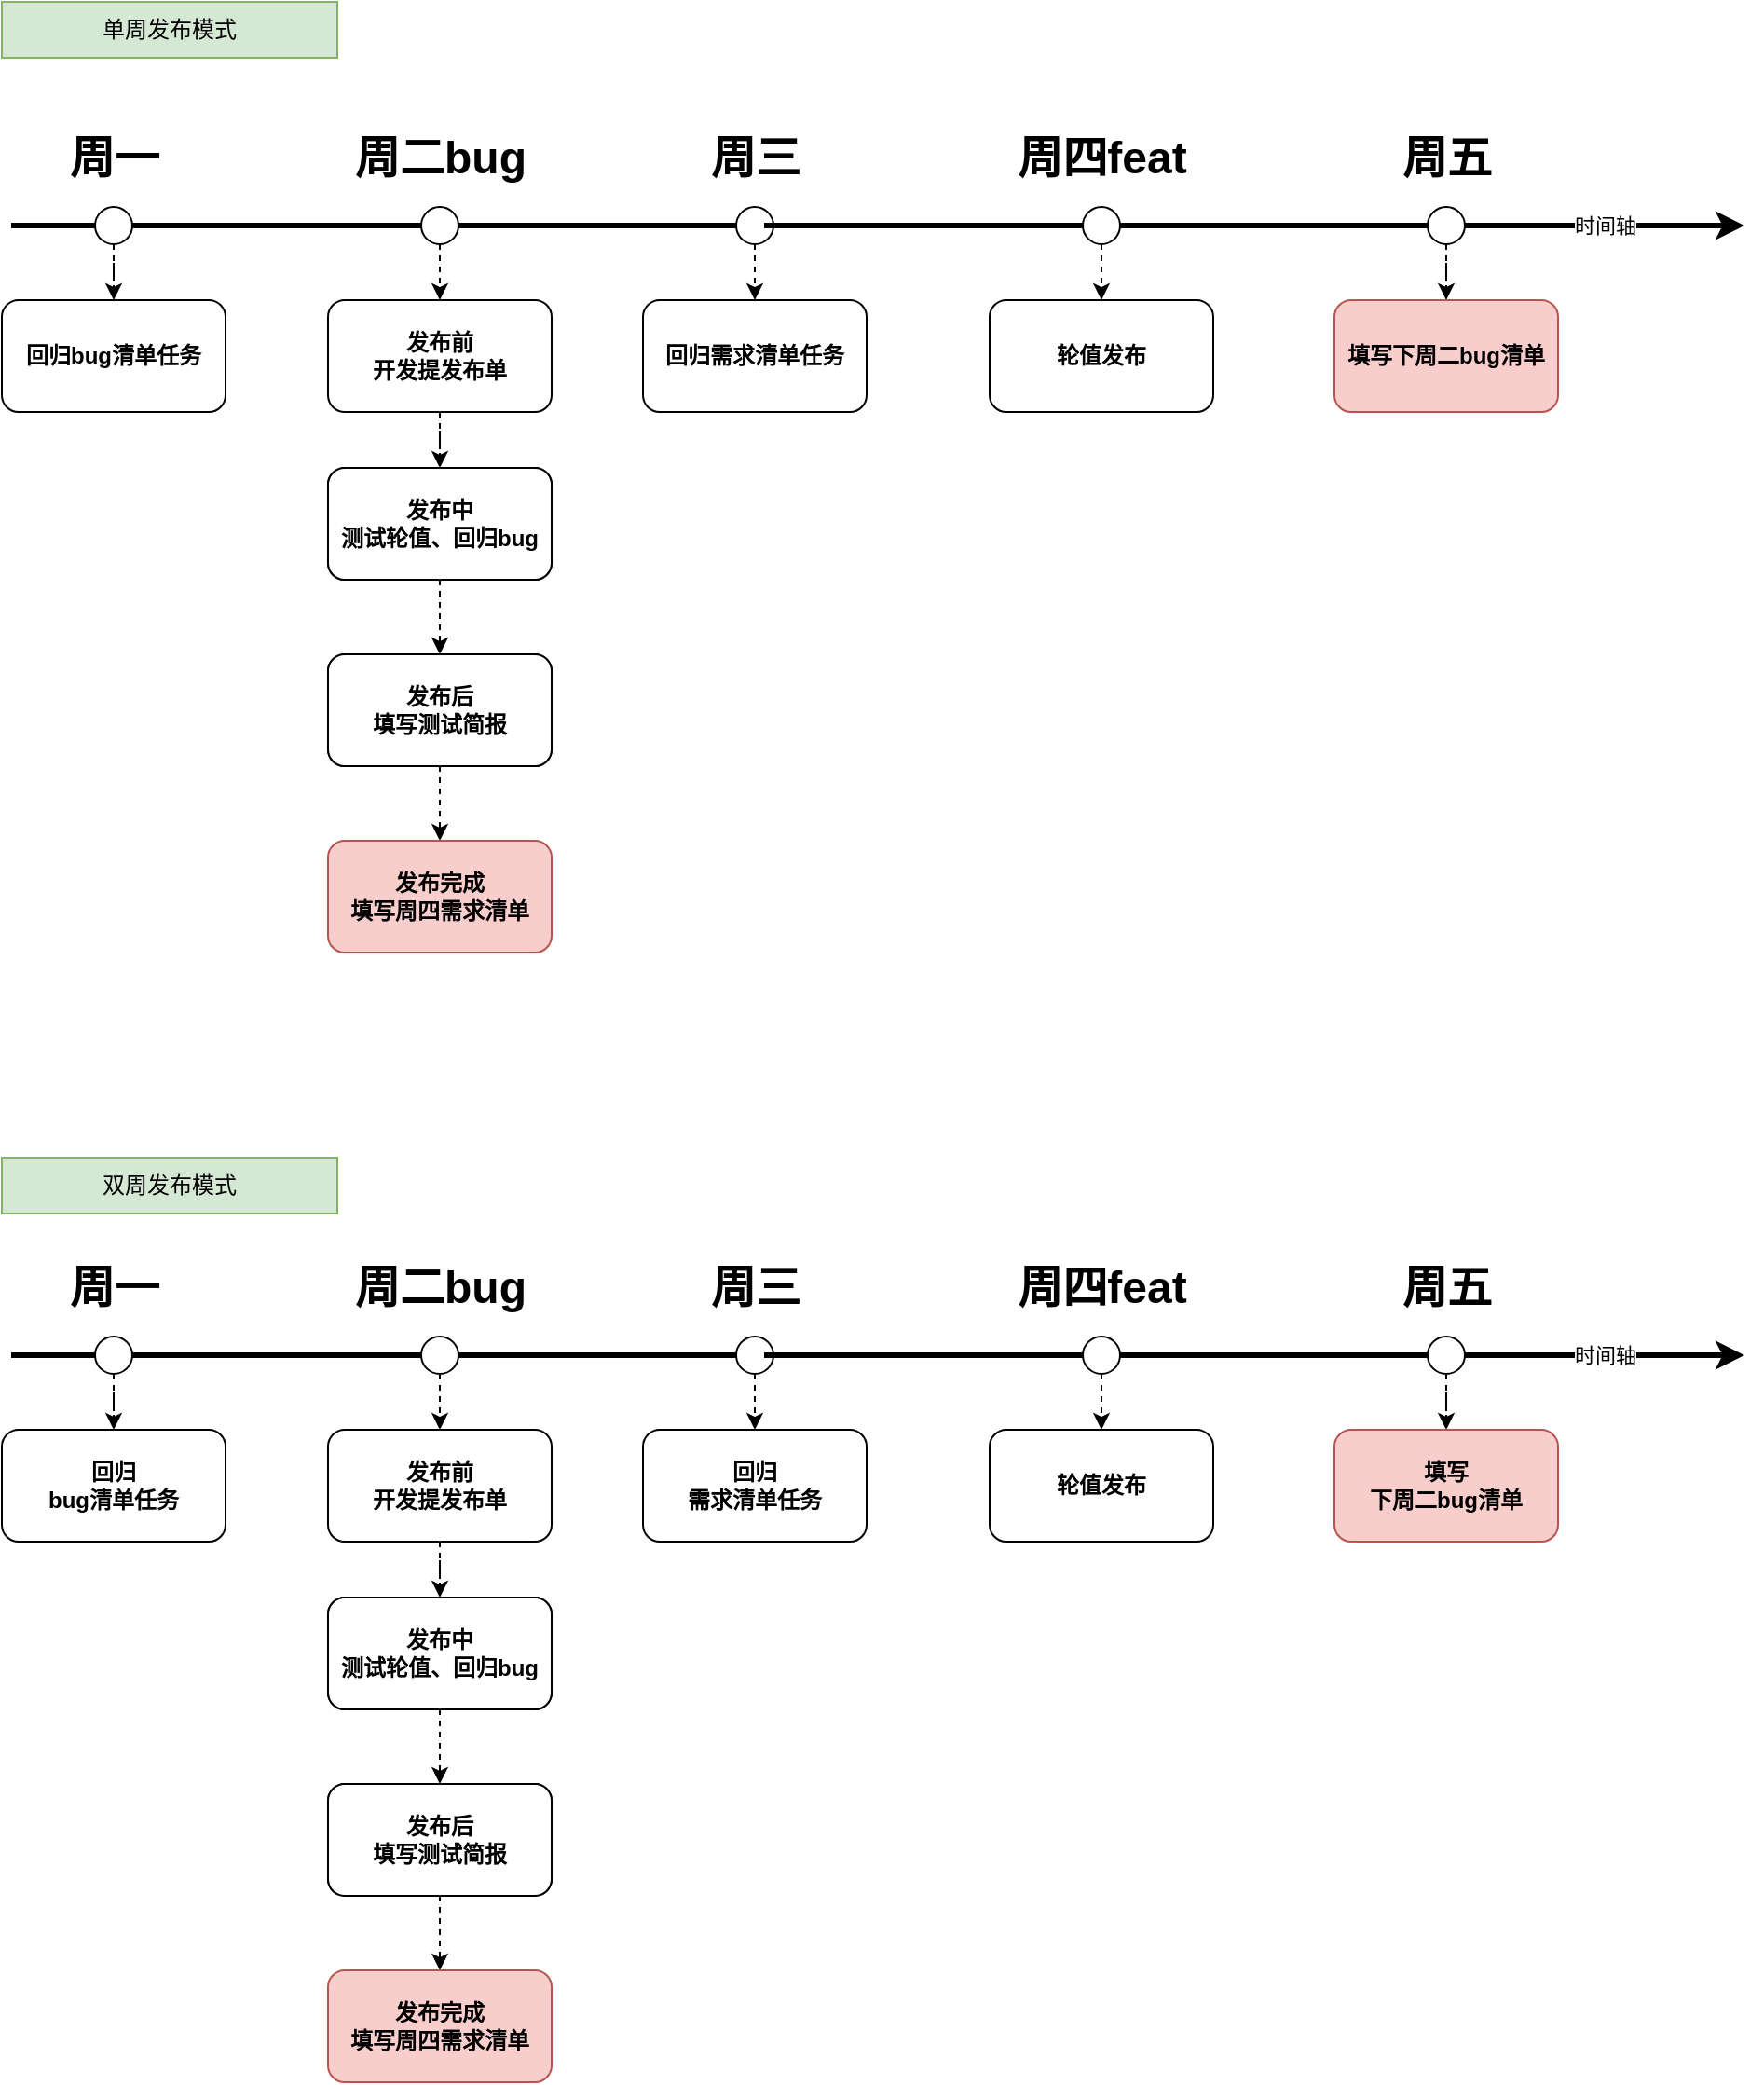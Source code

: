 <mxfile version="15.6.8" type="github">
  <diagram id="ou2I0I9FXUBxEGET_Rn_" name="Page-1">
    <mxGraphModel dx="1422" dy="762" grid="1" gridSize="10" guides="1" tooltips="1" connect="1" arrows="1" fold="1" page="1" pageScale="1" pageWidth="827" pageHeight="1169" math="0" shadow="0">
      <root>
        <mxCell id="0" />
        <mxCell id="1" parent="0" />
        <mxCell id="0ZZxTa-P83YtZlL9Fl9--2" value="时间轴" style="endArrow=classic;html=1;rounded=0;startArrow=none;strokeWidth=3;" parent="1" edge="1">
          <mxGeometry relative="1" as="geometry">
            <mxPoint x="985" y="280" as="sourcePoint" />
            <mxPoint x="1135" y="280" as="targetPoint" />
          </mxGeometry>
        </mxCell>
        <mxCell id="0ZZxTa-P83YtZlL9Fl9--6" value="" style="endArrow=none;html=1;rounded=0;strokeWidth=3;startArrow=none;" parent="1" edge="1" source="y1kbq-a_GQ_lfHjdzStu-3">
          <mxGeometry relative="1" as="geometry">
            <mxPoint x="205" y="280" as="sourcePoint" />
            <mxPoint x="435" y="280" as="targetPoint" />
          </mxGeometry>
        </mxCell>
        <mxCell id="0ZZxTa-P83YtZlL9Fl9--9" value="" style="endArrow=none;html=1;rounded=0;startArrow=none;strokeWidth=3;" parent="1" edge="1">
          <mxGeometry relative="1" as="geometry">
            <mxPoint x="445" y="280" as="sourcePoint" />
            <mxPoint x="599" y="280" as="targetPoint" />
          </mxGeometry>
        </mxCell>
        <mxCell id="0ZZxTa-P83YtZlL9Fl9--11" value="" style="endArrow=none;html=1;rounded=0;startArrow=none;strokeWidth=3;" parent="1" source="y1kbq-a_GQ_lfHjdzStu-6" edge="1">
          <mxGeometry relative="1" as="geometry">
            <mxPoint x="609" y="280" as="sourcePoint" />
            <mxPoint x="785" y="280" as="targetPoint" />
          </mxGeometry>
        </mxCell>
        <mxCell id="0ZZxTa-P83YtZlL9Fl9--13" value="" style="endArrow=none;html=1;rounded=0;startArrow=none;strokeWidth=3;" parent="1" edge="1">
          <mxGeometry relative="1" as="geometry">
            <mxPoint x="795" y="280" as="sourcePoint" />
            <mxPoint x="975" y="280" as="targetPoint" />
          </mxGeometry>
        </mxCell>
        <mxCell id="0ZZxTa-P83YtZlL9Fl9--49" value="" style="edgeStyle=orthogonalEdgeStyle;rounded=0;orthogonalLoop=1;jettySize=auto;html=1;dashed=1;fontSize=12;exitX=0.5;exitY=1;exitDx=0;exitDy=0;" parent="1" source="y1kbq-a_GQ_lfHjdzStu-3" target="0ZZxTa-P83YtZlL9Fl9--48" edge="1">
          <mxGeometry relative="1" as="geometry" />
        </mxCell>
        <mxCell id="0ZZxTa-P83YtZlL9Fl9--17" value="周一" style="text;strokeColor=none;fillColor=none;html=1;fontSize=24;fontStyle=1;verticalAlign=middle;align=center;" parent="1" vertex="1">
          <mxGeometry x="210" y="224" width="100" height="40" as="geometry" />
        </mxCell>
        <mxCell id="0ZZxTa-P83YtZlL9Fl9--18" value="周二bug" style="text;strokeColor=none;fillColor=none;html=1;fontSize=24;fontStyle=1;verticalAlign=middle;align=center;" parent="1" vertex="1">
          <mxGeometry x="385" y="224" width="100" height="40" as="geometry" />
        </mxCell>
        <mxCell id="0ZZxTa-P83YtZlL9Fl9--19" value="周三" style="text;strokeColor=none;fillColor=none;html=1;fontSize=24;fontStyle=1;verticalAlign=middle;align=center;" parent="1" vertex="1">
          <mxGeometry x="554" y="224" width="100" height="40" as="geometry" />
        </mxCell>
        <mxCell id="0ZZxTa-P83YtZlL9Fl9--20" value="周四feat" style="text;strokeColor=none;fillColor=none;html=1;fontSize=24;fontStyle=1;verticalAlign=middle;align=center;" parent="1" vertex="1">
          <mxGeometry x="740" y="224" width="100" height="40" as="geometry" />
        </mxCell>
        <mxCell id="0ZZxTa-P83YtZlL9Fl9--45" value="" style="edgeStyle=orthogonalEdgeStyle;rounded=0;orthogonalLoop=1;jettySize=auto;html=1;dashed=1;fontSize=12;exitX=0.5;exitY=1;exitDx=0;exitDy=0;" parent="1" source="y1kbq-a_GQ_lfHjdzStu-9" target="0ZZxTa-P83YtZlL9Fl9--44" edge="1">
          <mxGeometry relative="1" as="geometry">
            <mxPoint x="975" y="300" as="sourcePoint" />
          </mxGeometry>
        </mxCell>
        <mxCell id="0ZZxTa-P83YtZlL9Fl9--21" value="周五" style="text;strokeColor=none;fillColor=none;html=1;fontSize=24;fontStyle=1;verticalAlign=middle;align=center;" parent="1" vertex="1">
          <mxGeometry x="925" y="224" width="100" height="40" as="geometry" />
        </mxCell>
        <mxCell id="0ZZxTa-P83YtZlL9Fl9--24" value="" style="endArrow=classic;html=1;rounded=0;dashed=1;exitX=0.5;exitY=1;exitDx=0;exitDy=0;entryX=0.5;entryY=0;entryDx=0;entryDy=0;" parent="1" source="y1kbq-a_GQ_lfHjdzStu-5" edge="1" target="0ZZxTa-P83YtZlL9Fl9--33">
          <mxGeometry width="50" height="50" relative="1" as="geometry">
            <mxPoint x="439.5" y="410" as="sourcePoint" />
            <mxPoint x="435" y="420" as="targetPoint" />
          </mxGeometry>
        </mxCell>
        <mxCell id="0ZZxTa-P83YtZlL9Fl9--26" value="" style="endArrow=classic;html=1;rounded=0;entryX=0.5;entryY=0;entryDx=0;entryDy=0;dashed=1;exitX=0.5;exitY=1;exitDx=0;exitDy=0;" parent="1" source="y1kbq-a_GQ_lfHjdzStu-8" target="0ZZxTa-P83YtZlL9Fl9--43" edge="1">
          <mxGeometry width="50" height="50" relative="1" as="geometry">
            <mxPoint x="789.5" y="410" as="sourcePoint" />
            <mxPoint x="789.5" y="350" as="targetPoint" />
          </mxGeometry>
        </mxCell>
        <mxCell id="0ZZxTa-P83YtZlL9Fl9--35" value="" style="edgeStyle=orthogonalEdgeStyle;rounded=0;orthogonalLoop=1;jettySize=auto;html=1;dashed=1;fontSize=12;fontStyle=1" parent="1" source="0ZZxTa-P83YtZlL9Fl9--33" target="0ZZxTa-P83YtZlL9Fl9--34" edge="1">
          <mxGeometry relative="1" as="geometry" />
        </mxCell>
        <UserObject label="&lt;span style=&quot;&quot;&gt;发布前&lt;br&gt;开发提发布单&lt;/span&gt;" link="http://wiki.jdy.com/pages/viewpage.action?pageId=40077682" linkTarget="_blank" id="0ZZxTa-P83YtZlL9Fl9--33">
          <mxCell style="rounded=1;whiteSpace=wrap;html=1;fontSize=12;align=center;fontStyle=1;" parent="1" vertex="1">
            <mxGeometry x="375" y="320" width="120" height="60" as="geometry" />
          </mxCell>
        </UserObject>
        <mxCell id="0ZZxTa-P83YtZlL9Fl9--37" value="" style="edgeStyle=orthogonalEdgeStyle;rounded=0;orthogonalLoop=1;jettySize=auto;html=1;dashed=1;fontSize=12;fontStyle=1" parent="1" source="0ZZxTa-P83YtZlL9Fl9--34" target="0ZZxTa-P83YtZlL9Fl9--36" edge="1">
          <mxGeometry relative="1" as="geometry" />
        </mxCell>
        <mxCell id="0ZZxTa-P83YtZlL9Fl9--34" value="&lt;span style=&quot;&quot;&gt;发布中 - 测试轮值、回归bug&lt;/span&gt;" style="rounded=1;whiteSpace=wrap;html=1;fontSize=12;align=left;fontStyle=1" parent="1" vertex="1">
          <mxGeometry x="375" y="410" width="120" height="60" as="geometry" />
        </mxCell>
        <mxCell id="0ZZxTa-P83YtZlL9Fl9--39" value="" style="edgeStyle=orthogonalEdgeStyle;rounded=0;orthogonalLoop=1;jettySize=auto;html=1;dashed=1;fontSize=12;fontStyle=1" parent="1" source="0ZZxTa-P83YtZlL9Fl9--36" target="0ZZxTa-P83YtZlL9Fl9--38" edge="1">
          <mxGeometry relative="1" as="geometry" />
        </mxCell>
        <mxCell id="0ZZxTa-P83YtZlL9Fl9--36" value="&lt;span style=&quot;&quot;&gt;发布后 - 填写测试简报&lt;/span&gt;" style="rounded=1;whiteSpace=wrap;html=1;fontSize=12;align=left;fontStyle=1" parent="1" vertex="1">
          <mxGeometry x="375" y="510" width="120" height="60" as="geometry" />
        </mxCell>
        <mxCell id="0ZZxTa-P83YtZlL9Fl9--38" value="&lt;span style=&quot;&quot;&gt;发布完成&lt;br&gt;填写周四需求清单&lt;/span&gt;" style="rounded=1;whiteSpace=wrap;html=1;fontSize=12;align=center;fontStyle=1;fillColor=#f8cecc;strokeColor=#b85450;" parent="1" vertex="1">
          <mxGeometry x="375" y="610" width="120" height="60" as="geometry" />
        </mxCell>
        <mxCell id="0ZZxTa-P83YtZlL9Fl9--40" value="&lt;span style=&quot;&quot;&gt;发布中&lt;br&gt;测试轮值、回归bug&lt;/span&gt;" style="rounded=1;whiteSpace=wrap;html=1;fontSize=12;align=center;fontStyle=1" parent="1" vertex="1">
          <mxGeometry x="375" y="410" width="120" height="60" as="geometry" />
        </mxCell>
        <UserObject label="&lt;span style=&quot;&quot;&gt;发布后&lt;br&gt;填写测试简报&lt;/span&gt;" link="https://pan.yunzhijia.com/edit#/297017874399100928/" id="0ZZxTa-P83YtZlL9Fl9--41">
          <mxCell style="rounded=1;whiteSpace=wrap;html=1;fontSize=12;align=center;fontStyle=1" parent="1" vertex="1">
            <mxGeometry x="375" y="510" width="120" height="60" as="geometry" />
          </mxCell>
        </UserObject>
        <mxCell id="0ZZxTa-P83YtZlL9Fl9--42" value="&lt;span&gt;回归需求清单任务&lt;/span&gt;" style="rounded=1;whiteSpace=wrap;html=1;fontSize=12;align=center;fontStyle=1" parent="1" vertex="1">
          <mxGeometry x="544" y="320" width="120" height="60" as="geometry" />
        </mxCell>
        <mxCell id="0ZZxTa-P83YtZlL9Fl9--43" value="&lt;span&gt;轮值发布&lt;/span&gt;" style="rounded=1;whiteSpace=wrap;html=1;fontSize=12;align=center;fontStyle=1" parent="1" vertex="1">
          <mxGeometry x="730" y="320" width="120" height="60" as="geometry" />
        </mxCell>
        <mxCell id="0ZZxTa-P83YtZlL9Fl9--44" value="&lt;span&gt;填写下周二bug清单&lt;/span&gt;" style="rounded=1;whiteSpace=wrap;html=1;fontSize=12;align=center;fontStyle=1;fillColor=#f8cecc;strokeColor=#b85450;" parent="1" vertex="1">
          <mxGeometry x="915" y="320" width="120" height="60" as="geometry" />
        </mxCell>
        <mxCell id="0ZZxTa-P83YtZlL9Fl9--48" value="回归bug清单任务" style="rounded=1;whiteSpace=wrap;html=1;fontSize=12;align=center;fontStyle=1" parent="1" vertex="1">
          <mxGeometry x="200" y="320" width="120" height="60" as="geometry" />
        </mxCell>
        <mxCell id="y1kbq-a_GQ_lfHjdzStu-3" value="" style="ellipse;whiteSpace=wrap;html=1;aspect=fixed;" vertex="1" parent="1">
          <mxGeometry x="250" y="270" width="20" height="20" as="geometry" />
        </mxCell>
        <mxCell id="y1kbq-a_GQ_lfHjdzStu-4" value="" style="endArrow=none;html=1;rounded=0;strokeWidth=3;" edge="1" parent="1" target="y1kbq-a_GQ_lfHjdzStu-3">
          <mxGeometry relative="1" as="geometry">
            <mxPoint x="205" y="280" as="sourcePoint" />
            <mxPoint x="435" y="280" as="targetPoint" />
          </mxGeometry>
        </mxCell>
        <mxCell id="y1kbq-a_GQ_lfHjdzStu-5" value="" style="ellipse;whiteSpace=wrap;html=1;aspect=fixed;" vertex="1" parent="1">
          <mxGeometry x="425" y="270" width="20" height="20" as="geometry" />
        </mxCell>
        <mxCell id="y1kbq-a_GQ_lfHjdzStu-6" value="" style="ellipse;whiteSpace=wrap;html=1;aspect=fixed;" vertex="1" parent="1">
          <mxGeometry x="594" y="270" width="20" height="20" as="geometry" />
        </mxCell>
        <mxCell id="y1kbq-a_GQ_lfHjdzStu-7" value="" style="endArrow=none;html=1;rounded=0;startArrow=none;strokeWidth=3;" edge="1" parent="1" target="y1kbq-a_GQ_lfHjdzStu-6">
          <mxGeometry relative="1" as="geometry">
            <mxPoint x="609" y="280" as="sourcePoint" />
            <mxPoint x="785" y="280" as="targetPoint" />
          </mxGeometry>
        </mxCell>
        <mxCell id="y1kbq-a_GQ_lfHjdzStu-8" value="" style="ellipse;whiteSpace=wrap;html=1;aspect=fixed;" vertex="1" parent="1">
          <mxGeometry x="780" y="270" width="20" height="20" as="geometry" />
        </mxCell>
        <mxCell id="y1kbq-a_GQ_lfHjdzStu-9" value="" style="ellipse;whiteSpace=wrap;html=1;aspect=fixed;" vertex="1" parent="1">
          <mxGeometry x="965" y="270" width="20" height="20" as="geometry" />
        </mxCell>
        <mxCell id="y1kbq-a_GQ_lfHjdzStu-14" value="" style="endArrow=classic;html=1;rounded=0;dashed=1;exitX=0.5;exitY=1;exitDx=0;exitDy=0;entryX=0.5;entryY=0;entryDx=0;entryDy=0;" edge="1" parent="1" source="y1kbq-a_GQ_lfHjdzStu-6" target="0ZZxTa-P83YtZlL9Fl9--42">
          <mxGeometry width="50" height="50" relative="1" as="geometry">
            <mxPoint x="445" y="300" as="sourcePoint" />
            <mxPoint x="445" y="430" as="targetPoint" />
          </mxGeometry>
        </mxCell>
        <mxCell id="y1kbq-a_GQ_lfHjdzStu-17" value="单周发布模式" style="text;html=1;strokeColor=#82b366;fillColor=#d5e8d4;align=center;verticalAlign=middle;whiteSpace=wrap;rounded=0;" vertex="1" parent="1">
          <mxGeometry x="200" y="160" width="180" height="30" as="geometry" />
        </mxCell>
        <mxCell id="y1kbq-a_GQ_lfHjdzStu-18" value="双周发布模式" style="text;html=1;strokeColor=#82b366;fillColor=#d5e8d4;align=center;verticalAlign=middle;whiteSpace=wrap;rounded=0;" vertex="1" parent="1">
          <mxGeometry x="200" y="780" width="180" height="30" as="geometry" />
        </mxCell>
        <mxCell id="y1kbq-a_GQ_lfHjdzStu-19" value="时间轴" style="endArrow=classic;html=1;rounded=0;startArrow=none;strokeWidth=3;" edge="1" parent="1">
          <mxGeometry relative="1" as="geometry">
            <mxPoint x="985" y="886" as="sourcePoint" />
            <mxPoint x="1135" y="886" as="targetPoint" />
          </mxGeometry>
        </mxCell>
        <mxCell id="y1kbq-a_GQ_lfHjdzStu-20" value="" style="endArrow=none;html=1;rounded=0;strokeWidth=3;startArrow=none;" edge="1" parent="1" source="y1kbq-a_GQ_lfHjdzStu-46">
          <mxGeometry relative="1" as="geometry">
            <mxPoint x="205" y="886" as="sourcePoint" />
            <mxPoint x="435" y="886" as="targetPoint" />
          </mxGeometry>
        </mxCell>
        <mxCell id="y1kbq-a_GQ_lfHjdzStu-21" value="" style="endArrow=none;html=1;rounded=0;startArrow=none;strokeWidth=3;" edge="1" parent="1">
          <mxGeometry relative="1" as="geometry">
            <mxPoint x="445" y="886" as="sourcePoint" />
            <mxPoint x="599" y="886" as="targetPoint" />
          </mxGeometry>
        </mxCell>
        <mxCell id="y1kbq-a_GQ_lfHjdzStu-22" value="" style="endArrow=none;html=1;rounded=0;startArrow=none;strokeWidth=3;" edge="1" parent="1" source="y1kbq-a_GQ_lfHjdzStu-49">
          <mxGeometry relative="1" as="geometry">
            <mxPoint x="609" y="886" as="sourcePoint" />
            <mxPoint x="785" y="886" as="targetPoint" />
          </mxGeometry>
        </mxCell>
        <mxCell id="y1kbq-a_GQ_lfHjdzStu-23" value="" style="endArrow=none;html=1;rounded=0;startArrow=none;strokeWidth=3;" edge="1" parent="1">
          <mxGeometry relative="1" as="geometry">
            <mxPoint x="795" y="886" as="sourcePoint" />
            <mxPoint x="975" y="886" as="targetPoint" />
          </mxGeometry>
        </mxCell>
        <mxCell id="y1kbq-a_GQ_lfHjdzStu-24" value="" style="edgeStyle=orthogonalEdgeStyle;rounded=0;orthogonalLoop=1;jettySize=auto;html=1;dashed=1;fontSize=12;exitX=0.5;exitY=1;exitDx=0;exitDy=0;" edge="1" parent="1" source="y1kbq-a_GQ_lfHjdzStu-46" target="y1kbq-a_GQ_lfHjdzStu-45">
          <mxGeometry relative="1" as="geometry" />
        </mxCell>
        <mxCell id="y1kbq-a_GQ_lfHjdzStu-25" value="周一" style="text;strokeColor=none;fillColor=none;html=1;fontSize=24;fontStyle=1;verticalAlign=middle;align=center;" vertex="1" parent="1">
          <mxGeometry x="210" y="830" width="100" height="40" as="geometry" />
        </mxCell>
        <mxCell id="y1kbq-a_GQ_lfHjdzStu-26" value="周二bug" style="text;strokeColor=none;fillColor=none;html=1;fontSize=24;fontStyle=1;verticalAlign=middle;align=center;" vertex="1" parent="1">
          <mxGeometry x="385" y="830" width="100" height="40" as="geometry" />
        </mxCell>
        <mxCell id="y1kbq-a_GQ_lfHjdzStu-27" value="周三" style="text;strokeColor=none;fillColor=none;html=1;fontSize=24;fontStyle=1;verticalAlign=middle;align=center;" vertex="1" parent="1">
          <mxGeometry x="554" y="830" width="100" height="40" as="geometry" />
        </mxCell>
        <mxCell id="y1kbq-a_GQ_lfHjdzStu-28" value="周四feat" style="text;strokeColor=none;fillColor=none;html=1;fontSize=24;fontStyle=1;verticalAlign=middle;align=center;" vertex="1" parent="1">
          <mxGeometry x="740" y="830" width="100" height="40" as="geometry" />
        </mxCell>
        <mxCell id="y1kbq-a_GQ_lfHjdzStu-29" value="" style="edgeStyle=orthogonalEdgeStyle;rounded=0;orthogonalLoop=1;jettySize=auto;html=1;dashed=1;fontSize=12;exitX=0.5;exitY=1;exitDx=0;exitDy=0;" edge="1" parent="1" source="y1kbq-a_GQ_lfHjdzStu-52" target="y1kbq-a_GQ_lfHjdzStu-44">
          <mxGeometry relative="1" as="geometry">
            <mxPoint x="975" y="906" as="sourcePoint" />
          </mxGeometry>
        </mxCell>
        <mxCell id="y1kbq-a_GQ_lfHjdzStu-30" value="周五" style="text;strokeColor=none;fillColor=none;html=1;fontSize=24;fontStyle=1;verticalAlign=middle;align=center;" vertex="1" parent="1">
          <mxGeometry x="925" y="830" width="100" height="40" as="geometry" />
        </mxCell>
        <mxCell id="y1kbq-a_GQ_lfHjdzStu-31" value="" style="endArrow=classic;html=1;rounded=0;dashed=1;exitX=0.5;exitY=1;exitDx=0;exitDy=0;entryX=0.5;entryY=0;entryDx=0;entryDy=0;" edge="1" parent="1" source="y1kbq-a_GQ_lfHjdzStu-48" target="y1kbq-a_GQ_lfHjdzStu-34">
          <mxGeometry width="50" height="50" relative="1" as="geometry">
            <mxPoint x="439.5" y="1016" as="sourcePoint" />
            <mxPoint x="435" y="1026" as="targetPoint" />
          </mxGeometry>
        </mxCell>
        <mxCell id="y1kbq-a_GQ_lfHjdzStu-32" value="" style="endArrow=classic;html=1;rounded=0;entryX=0.5;entryY=0;entryDx=0;entryDy=0;dashed=1;exitX=0.5;exitY=1;exitDx=0;exitDy=0;" edge="1" parent="1" source="y1kbq-a_GQ_lfHjdzStu-51" target="y1kbq-a_GQ_lfHjdzStu-43">
          <mxGeometry width="50" height="50" relative="1" as="geometry">
            <mxPoint x="789.5" y="1016" as="sourcePoint" />
            <mxPoint x="789.5" y="956" as="targetPoint" />
          </mxGeometry>
        </mxCell>
        <mxCell id="y1kbq-a_GQ_lfHjdzStu-33" value="" style="edgeStyle=orthogonalEdgeStyle;rounded=0;orthogonalLoop=1;jettySize=auto;html=1;dashed=1;fontSize=12;fontStyle=1" edge="1" parent="1" source="y1kbq-a_GQ_lfHjdzStu-34" target="y1kbq-a_GQ_lfHjdzStu-36">
          <mxGeometry relative="1" as="geometry" />
        </mxCell>
        <UserObject label="&lt;span style=&quot;&quot;&gt;发布前&lt;br&gt;开发提发布单&lt;/span&gt;" link="http://wiki.jdy.com/pages/viewpage.action?pageId=40077682" linkTarget="_blank" id="y1kbq-a_GQ_lfHjdzStu-34">
          <mxCell style="rounded=1;whiteSpace=wrap;html=1;fontSize=12;align=center;fontStyle=1;" vertex="1" parent="1">
            <mxGeometry x="375" y="926" width="120" height="60" as="geometry" />
          </mxCell>
        </UserObject>
        <mxCell id="y1kbq-a_GQ_lfHjdzStu-35" value="" style="edgeStyle=orthogonalEdgeStyle;rounded=0;orthogonalLoop=1;jettySize=auto;html=1;dashed=1;fontSize=12;fontStyle=1" edge="1" parent="1" source="y1kbq-a_GQ_lfHjdzStu-36" target="y1kbq-a_GQ_lfHjdzStu-38">
          <mxGeometry relative="1" as="geometry" />
        </mxCell>
        <mxCell id="y1kbq-a_GQ_lfHjdzStu-36" value="&lt;span style=&quot;&quot;&gt;发布中 - 测试轮值、回归bug&lt;/span&gt;" style="rounded=1;whiteSpace=wrap;html=1;fontSize=12;align=left;fontStyle=1" vertex="1" parent="1">
          <mxGeometry x="375" y="1016" width="120" height="60" as="geometry" />
        </mxCell>
        <mxCell id="y1kbq-a_GQ_lfHjdzStu-37" value="" style="edgeStyle=orthogonalEdgeStyle;rounded=0;orthogonalLoop=1;jettySize=auto;html=1;dashed=1;fontSize=12;fontStyle=1" edge="1" parent="1" source="y1kbq-a_GQ_lfHjdzStu-38" target="y1kbq-a_GQ_lfHjdzStu-39">
          <mxGeometry relative="1" as="geometry" />
        </mxCell>
        <mxCell id="y1kbq-a_GQ_lfHjdzStu-38" value="&lt;span style=&quot;&quot;&gt;发布后 - 填写测试简报&lt;/span&gt;" style="rounded=1;whiteSpace=wrap;html=1;fontSize=12;align=left;fontStyle=1" vertex="1" parent="1">
          <mxGeometry x="375" y="1116" width="120" height="60" as="geometry" />
        </mxCell>
        <mxCell id="y1kbq-a_GQ_lfHjdzStu-39" value="&lt;span style=&quot;&quot;&gt;发布完成&lt;br&gt;填写周四需求清单&lt;/span&gt;" style="rounded=1;whiteSpace=wrap;html=1;fontSize=12;align=center;fontStyle=1;fillColor=#f8cecc;strokeColor=#b85450;" vertex="1" parent="1">
          <mxGeometry x="375" y="1216" width="120" height="60" as="geometry" />
        </mxCell>
        <mxCell id="y1kbq-a_GQ_lfHjdzStu-40" value="&lt;span style=&quot;&quot;&gt;发布中&lt;br&gt;测试轮值、回归bug&lt;/span&gt;" style="rounded=1;whiteSpace=wrap;html=1;fontSize=12;align=center;fontStyle=1" vertex="1" parent="1">
          <mxGeometry x="375" y="1016" width="120" height="60" as="geometry" />
        </mxCell>
        <UserObject label="&lt;span style=&quot;&quot;&gt;发布后&lt;br&gt;填写测试简报&lt;/span&gt;" link="https://pan.yunzhijia.com/edit#/297017874399100928/" id="y1kbq-a_GQ_lfHjdzStu-41">
          <mxCell style="rounded=1;whiteSpace=wrap;html=1;fontSize=12;align=center;fontStyle=1" vertex="1" parent="1">
            <mxGeometry x="375" y="1116" width="120" height="60" as="geometry" />
          </mxCell>
        </UserObject>
        <mxCell id="y1kbq-a_GQ_lfHjdzStu-42" value="&lt;span&gt;回归&lt;br&gt;需求清单任务&lt;/span&gt;" style="rounded=1;whiteSpace=wrap;html=1;fontSize=12;align=center;fontStyle=1" vertex="1" parent="1">
          <mxGeometry x="544" y="926" width="120" height="60" as="geometry" />
        </mxCell>
        <mxCell id="y1kbq-a_GQ_lfHjdzStu-43" value="&lt;span&gt;轮值发布&lt;/span&gt;" style="rounded=1;whiteSpace=wrap;html=1;fontSize=12;align=center;fontStyle=1" vertex="1" parent="1">
          <mxGeometry x="730" y="926" width="120" height="60" as="geometry" />
        </mxCell>
        <mxCell id="y1kbq-a_GQ_lfHjdzStu-44" value="&lt;span&gt;填写&lt;br&gt;下周二bug清单&lt;/span&gt;" style="rounded=1;whiteSpace=wrap;html=1;fontSize=12;align=center;fontStyle=1;fillColor=#f8cecc;strokeColor=#b85450;" vertex="1" parent="1">
          <mxGeometry x="915" y="926" width="120" height="60" as="geometry" />
        </mxCell>
        <mxCell id="y1kbq-a_GQ_lfHjdzStu-45" value="回归&lt;br&gt;bug清单任务" style="rounded=1;whiteSpace=wrap;html=1;fontSize=12;align=center;fontStyle=1" vertex="1" parent="1">
          <mxGeometry x="200" y="926" width="120" height="60" as="geometry" />
        </mxCell>
        <mxCell id="y1kbq-a_GQ_lfHjdzStu-46" value="" style="ellipse;whiteSpace=wrap;html=1;aspect=fixed;" vertex="1" parent="1">
          <mxGeometry x="250" y="876" width="20" height="20" as="geometry" />
        </mxCell>
        <mxCell id="y1kbq-a_GQ_lfHjdzStu-47" value="" style="endArrow=none;html=1;rounded=0;strokeWidth=3;" edge="1" parent="1" target="y1kbq-a_GQ_lfHjdzStu-46">
          <mxGeometry relative="1" as="geometry">
            <mxPoint x="205" y="886" as="sourcePoint" />
            <mxPoint x="435" y="886" as="targetPoint" />
          </mxGeometry>
        </mxCell>
        <mxCell id="y1kbq-a_GQ_lfHjdzStu-48" value="" style="ellipse;whiteSpace=wrap;html=1;aspect=fixed;" vertex="1" parent="1">
          <mxGeometry x="425" y="876" width="20" height="20" as="geometry" />
        </mxCell>
        <mxCell id="y1kbq-a_GQ_lfHjdzStu-49" value="" style="ellipse;whiteSpace=wrap;html=1;aspect=fixed;" vertex="1" parent="1">
          <mxGeometry x="594" y="876" width="20" height="20" as="geometry" />
        </mxCell>
        <mxCell id="y1kbq-a_GQ_lfHjdzStu-50" value="" style="endArrow=none;html=1;rounded=0;startArrow=none;strokeWidth=3;" edge="1" parent="1" target="y1kbq-a_GQ_lfHjdzStu-49">
          <mxGeometry relative="1" as="geometry">
            <mxPoint x="609" y="886" as="sourcePoint" />
            <mxPoint x="785" y="886" as="targetPoint" />
          </mxGeometry>
        </mxCell>
        <mxCell id="y1kbq-a_GQ_lfHjdzStu-51" value="" style="ellipse;whiteSpace=wrap;html=1;aspect=fixed;" vertex="1" parent="1">
          <mxGeometry x="780" y="876" width="20" height="20" as="geometry" />
        </mxCell>
        <mxCell id="y1kbq-a_GQ_lfHjdzStu-52" value="" style="ellipse;whiteSpace=wrap;html=1;aspect=fixed;" vertex="1" parent="1">
          <mxGeometry x="965" y="876" width="20" height="20" as="geometry" />
        </mxCell>
        <mxCell id="y1kbq-a_GQ_lfHjdzStu-53" value="" style="endArrow=classic;html=1;rounded=0;dashed=1;exitX=0.5;exitY=1;exitDx=0;exitDy=0;entryX=0.5;entryY=0;entryDx=0;entryDy=0;" edge="1" parent="1" source="y1kbq-a_GQ_lfHjdzStu-49" target="y1kbq-a_GQ_lfHjdzStu-42">
          <mxGeometry width="50" height="50" relative="1" as="geometry">
            <mxPoint x="445" y="906" as="sourcePoint" />
            <mxPoint x="445" y="1036" as="targetPoint" />
          </mxGeometry>
        </mxCell>
      </root>
    </mxGraphModel>
  </diagram>
</mxfile>
